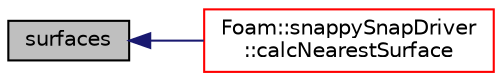 digraph "surfaces"
{
  bgcolor="transparent";
  edge [fontname="Helvetica",fontsize="10",labelfontname="Helvetica",labelfontsize="10"];
  node [fontname="Helvetica",fontsize="10",shape=record];
  rankdir="LR";
  Node1 [label="surfaces",height=0.2,width=0.4,color="black", fillcolor="grey75", style="filled", fontcolor="black"];
  Node1 -> Node2 [dir="back",color="midnightblue",fontsize="10",style="solid",fontname="Helvetica"];
  Node2 [label="Foam::snappySnapDriver\l::calcNearestSurface",height=0.2,width=0.4,color="red",URL="$a02437.html#a0a334a64613ee0c208d8edf18306bcf2",tooltip="Per patch point calculate point on nearest surface. Set as. "];
}
